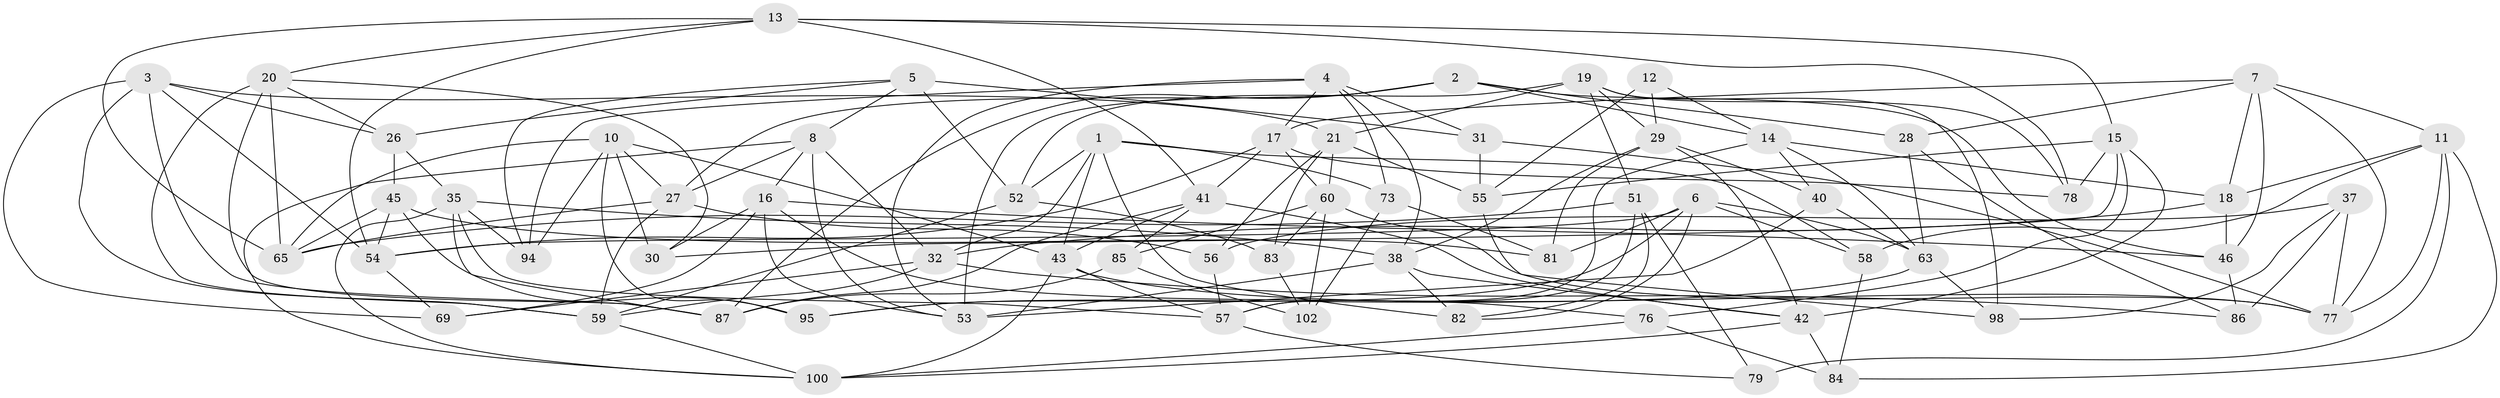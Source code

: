 // Generated by graph-tools (version 1.1) at 2025/24/03/03/25 07:24:26]
// undirected, 66 vertices, 170 edges
graph export_dot {
graph [start="1"]
  node [color=gray90,style=filled];
  1 [super="+33"];
  2 [super="+25"];
  3 [super="+9"];
  4 [super="+90"];
  5 [super="+91"];
  6 [super="+23"];
  7 [super="+48"];
  8 [super="+24"];
  10 [super="+68"];
  11 [super="+61"];
  12;
  13 [super="+93"];
  14 [super="+106"];
  15 [super="+103"];
  16 [super="+47"];
  17 [super="+34"];
  18 [super="+80"];
  19 [super="+50"];
  20 [super="+22"];
  21 [super="+67"];
  26 [super="+64"];
  27 [super="+36"];
  28;
  29 [super="+111"];
  30;
  31;
  32 [super="+39"];
  35 [super="+97"];
  37 [super="+49"];
  38 [super="+92"];
  40;
  41 [super="+75"];
  42 [super="+104"];
  43 [super="+44"];
  45 [super="+62"];
  46 [super="+72"];
  51 [super="+101"];
  52 [super="+110"];
  53 [super="+99"];
  54 [super="+71"];
  55 [super="+96"];
  56;
  57 [super="+66"];
  58;
  59 [super="+70"];
  60 [super="+105"];
  63 [super="+74"];
  65 [super="+88"];
  69;
  73;
  76;
  77 [super="+108"];
  78;
  79;
  81;
  82;
  83;
  84;
  85;
  86 [super="+107"];
  87 [super="+89"];
  94;
  95;
  98;
  100 [super="+109"];
  102;
  1 -- 58;
  1 -- 32;
  1 -- 73;
  1 -- 82;
  1 -- 43;
  1 -- 52;
  2 -- 28;
  2 -- 46;
  2 -- 27;
  2 -- 87;
  2 -- 14;
  2 -- 53;
  3 -- 69;
  3 -- 87;
  3 -- 59;
  3 -- 21;
  3 -- 54;
  3 -- 26;
  4 -- 94;
  4 -- 31;
  4 -- 73;
  4 -- 17;
  4 -- 53;
  4 -- 38;
  5 -- 8;
  5 -- 52 [weight=2];
  5 -- 31;
  5 -- 94;
  5 -- 26;
  6 -- 54;
  6 -- 95;
  6 -- 82;
  6 -- 81;
  6 -- 58;
  6 -- 63;
  7 -- 77;
  7 -- 17;
  7 -- 11;
  7 -- 18;
  7 -- 28;
  7 -- 46;
  8 -- 53;
  8 -- 32;
  8 -- 16;
  8 -- 27;
  8 -- 100;
  10 -- 65;
  10 -- 94;
  10 -- 27;
  10 -- 43;
  10 -- 30;
  10 -- 95;
  11 -- 84;
  11 -- 79;
  11 -- 58;
  11 -- 77;
  11 -- 18;
  12 -- 14;
  12 -- 55 [weight=2];
  12 -- 29;
  13 -- 78;
  13 -- 41;
  13 -- 20;
  13 -- 54;
  13 -- 15;
  13 -- 65;
  14 -- 40;
  14 -- 57;
  14 -- 63;
  14 -- 18;
  15 -- 76;
  15 -- 55;
  15 -- 78;
  15 -- 42;
  15 -- 30;
  16 -- 46;
  16 -- 76;
  16 -- 69;
  16 -- 30;
  16 -- 53;
  17 -- 41;
  17 -- 60;
  17 -- 54;
  17 -- 78;
  18 -- 32;
  18 -- 46 [weight=2];
  19 -- 78;
  19 -- 52;
  19 -- 21;
  19 -- 51;
  19 -- 98;
  19 -- 29;
  20 -- 30;
  20 -- 65;
  20 -- 26;
  20 -- 59;
  20 -- 87;
  21 -- 83;
  21 -- 56;
  21 -- 55;
  21 -- 60;
  26 -- 35;
  26 -- 45 [weight=2];
  27 -- 56;
  27 -- 59;
  27 -- 65;
  28 -- 86;
  28 -- 63;
  29 -- 40;
  29 -- 81;
  29 -- 42;
  29 -- 38;
  31 -- 77;
  31 -- 55;
  32 -- 59;
  32 -- 69;
  32 -- 86;
  35 -- 94;
  35 -- 100;
  35 -- 38;
  35 -- 87;
  35 -- 57;
  37 -- 98;
  37 -- 86 [weight=3];
  37 -- 77;
  37 -- 56;
  38 -- 82;
  38 -- 42;
  38 -- 53;
  40 -- 53;
  40 -- 63;
  41 -- 42;
  41 -- 85;
  41 -- 87;
  41 -- 43;
  42 -- 84;
  42 -- 100;
  43 -- 57;
  43 -- 100;
  43 -- 77;
  45 -- 65;
  45 -- 95;
  45 -- 54;
  45 -- 81;
  46 -- 86;
  51 -- 79 [weight=2];
  51 -- 57;
  51 -- 82;
  51 -- 65;
  52 -- 59;
  52 -- 83;
  54 -- 69;
  55 -- 98;
  56 -- 57;
  57 -- 79;
  58 -- 84;
  59 -- 100;
  60 -- 102;
  60 -- 77;
  60 -- 83;
  60 -- 85;
  63 -- 95;
  63 -- 98;
  73 -- 81;
  73 -- 102;
  76 -- 84;
  76 -- 100;
  83 -- 102;
  85 -- 102;
  85 -- 87;
}
